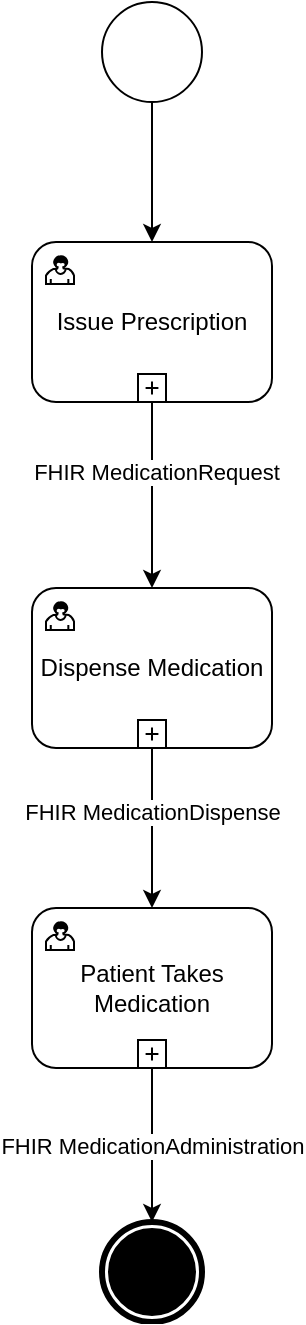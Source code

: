 <mxfile version="13.1.11" type="device"><diagram name="Page-1" id="e7e014a7-5840-1c2e-5031-d8a46d1fe8dd"><mxGraphModel dx="1133" dy="699" grid="1" gridSize="10" guides="1" tooltips="1" connect="1" arrows="1" fold="1" page="1" pageScale="1" pageWidth="1169" pageHeight="826" background="#ffffff" math="0" shadow="0"><root><mxCell id="0"/><mxCell id="1" parent="0"/><mxCell id="DEPshcrxoXaRl_C3JJWq-45" style="edgeStyle=orthogonalEdgeStyle;rounded=0;orthogonalLoop=1;jettySize=auto;html=1;entryX=0.5;entryY=0;entryDx=0;entryDy=0;" edge="1" parent="1" source="DEPshcrxoXaRl_C3JJWq-41" target="DEPshcrxoXaRl_C3JJWq-42"><mxGeometry relative="1" as="geometry"/></mxCell><mxCell id="DEPshcrxoXaRl_C3JJWq-41" value="" style="shape=mxgraph.bpmn.shape;html=1;verticalLabelPosition=bottom;labelBackgroundColor=#ffffff;verticalAlign=top;align=center;perimeter=ellipsePerimeter;outlineConnect=0;outline=standard;symbol=general;" vertex="1" parent="1"><mxGeometry x="350" y="80" width="50" height="50" as="geometry"/></mxCell><mxCell id="DEPshcrxoXaRl_C3JJWq-42" value="Issue Prescription" style="html=1;whiteSpace=wrap;rounded=1;dropTarget=0;" vertex="1" parent="1"><mxGeometry x="315" y="200" width="120" height="80" as="geometry"/></mxCell><mxCell id="DEPshcrxoXaRl_C3JJWq-43" value="" style="html=1;shape=mxgraph.bpmn.user_task;outlineConnect=0;" vertex="1" parent="DEPshcrxoXaRl_C3JJWq-42"><mxGeometry width="14" height="14" relative="1" as="geometry"><mxPoint x="7" y="7" as="offset"/></mxGeometry></mxCell><mxCell id="DEPshcrxoXaRl_C3JJWq-44" value="" style="html=1;shape=plus;outlineConnect=0;direction=south;" vertex="1" parent="DEPshcrxoXaRl_C3JJWq-42"><mxGeometry x="0.5" y="1" width="14" height="14" relative="1" as="geometry"><mxPoint x="-7" y="-14" as="offset"/></mxGeometry></mxCell><mxCell id="DEPshcrxoXaRl_C3JJWq-49" style="edgeStyle=orthogonalEdgeStyle;rounded=0;orthogonalLoop=1;jettySize=auto;html=1;entryX=0.5;entryY=0;entryDx=0;entryDy=0;" edge="1" parent="DEPshcrxoXaRl_C3JJWq-42" source="DEPshcrxoXaRl_C3JJWq-44" target="DEPshcrxoXaRl_C3JJWq-46"><mxGeometry relative="1" as="geometry"/></mxCell><mxCell id="DEPshcrxoXaRl_C3JJWq-50" value="FHIR MedicationRequest" style="edgeLabel;html=1;align=center;verticalAlign=middle;resizable=0;points=[];" vertex="1" connectable="0" parent="DEPshcrxoXaRl_C3JJWq-49"><mxGeometry x="-0.247" y="2" relative="1" as="geometry"><mxPoint as="offset"/></mxGeometry></mxCell><mxCell id="DEPshcrxoXaRl_C3JJWq-54" value="" style="edgeStyle=orthogonalEdgeStyle;rounded=0;orthogonalLoop=1;jettySize=auto;html=1;" edge="1" parent="1" source="DEPshcrxoXaRl_C3JJWq-46" target="DEPshcrxoXaRl_C3JJWq-51"><mxGeometry relative="1" as="geometry"/></mxCell><mxCell id="DEPshcrxoXaRl_C3JJWq-55" value="FHIR MedicationDispense" style="edgeLabel;html=1;align=center;verticalAlign=middle;resizable=0;points=[];" vertex="1" connectable="0" parent="DEPshcrxoXaRl_C3JJWq-54"><mxGeometry x="-0.2" relative="1" as="geometry"><mxPoint as="offset"/></mxGeometry></mxCell><mxCell id="DEPshcrxoXaRl_C3JJWq-46" value="Dispense Medication" style="html=1;whiteSpace=wrap;rounded=1;dropTarget=0;" vertex="1" parent="1"><mxGeometry x="315" y="373" width="120" height="80" as="geometry"/></mxCell><mxCell id="DEPshcrxoXaRl_C3JJWq-47" value="" style="html=1;shape=mxgraph.bpmn.user_task;outlineConnect=0;" vertex="1" parent="DEPshcrxoXaRl_C3JJWq-46"><mxGeometry width="14" height="14" relative="1" as="geometry"><mxPoint x="7" y="7" as="offset"/></mxGeometry></mxCell><mxCell id="DEPshcrxoXaRl_C3JJWq-48" value="" style="html=1;shape=plus;outlineConnect=0;" vertex="1" parent="DEPshcrxoXaRl_C3JJWq-46"><mxGeometry x="0.5" y="1" width="14" height="14" relative="1" as="geometry"><mxPoint x="-7" y="-14" as="offset"/></mxGeometry></mxCell><mxCell id="DEPshcrxoXaRl_C3JJWq-57" value="FHIR MedicationAdministration" style="edgeStyle=orthogonalEdgeStyle;rounded=0;orthogonalLoop=1;jettySize=auto;html=1;entryX=0.5;entryY=0;entryDx=0;entryDy=0;" edge="1" parent="1" source="DEPshcrxoXaRl_C3JJWq-51" target="DEPshcrxoXaRl_C3JJWq-56"><mxGeometry relative="1" as="geometry"/></mxCell><mxCell id="DEPshcrxoXaRl_C3JJWq-51" value="Patient Takes Medication" style="html=1;whiteSpace=wrap;rounded=1;dropTarget=0;" vertex="1" parent="1"><mxGeometry x="315" y="533" width="120" height="80" as="geometry"/></mxCell><mxCell id="DEPshcrxoXaRl_C3JJWq-52" value="" style="html=1;shape=mxgraph.bpmn.user_task;outlineConnect=0;" vertex="1" parent="DEPshcrxoXaRl_C3JJWq-51"><mxGeometry width="14" height="14" relative="1" as="geometry"><mxPoint x="7" y="7" as="offset"/></mxGeometry></mxCell><mxCell id="DEPshcrxoXaRl_C3JJWq-53" value="" style="html=1;shape=plus;outlineConnect=0;" vertex="1" parent="DEPshcrxoXaRl_C3JJWq-51"><mxGeometry x="0.5" y="1" width="14" height="14" relative="1" as="geometry"><mxPoint x="-7" y="-14" as="offset"/></mxGeometry></mxCell><mxCell id="DEPshcrxoXaRl_C3JJWq-56" value="" style="shape=mxgraph.bpmn.shape;html=1;verticalLabelPosition=bottom;labelBackgroundColor=#ffffff;verticalAlign=top;align=center;perimeter=ellipsePerimeter;outlineConnect=0;outline=end;symbol=terminate;" vertex="1" parent="1"><mxGeometry x="350" y="690" width="50" height="50" as="geometry"/></mxCell></root></mxGraphModel></diagram></mxfile>